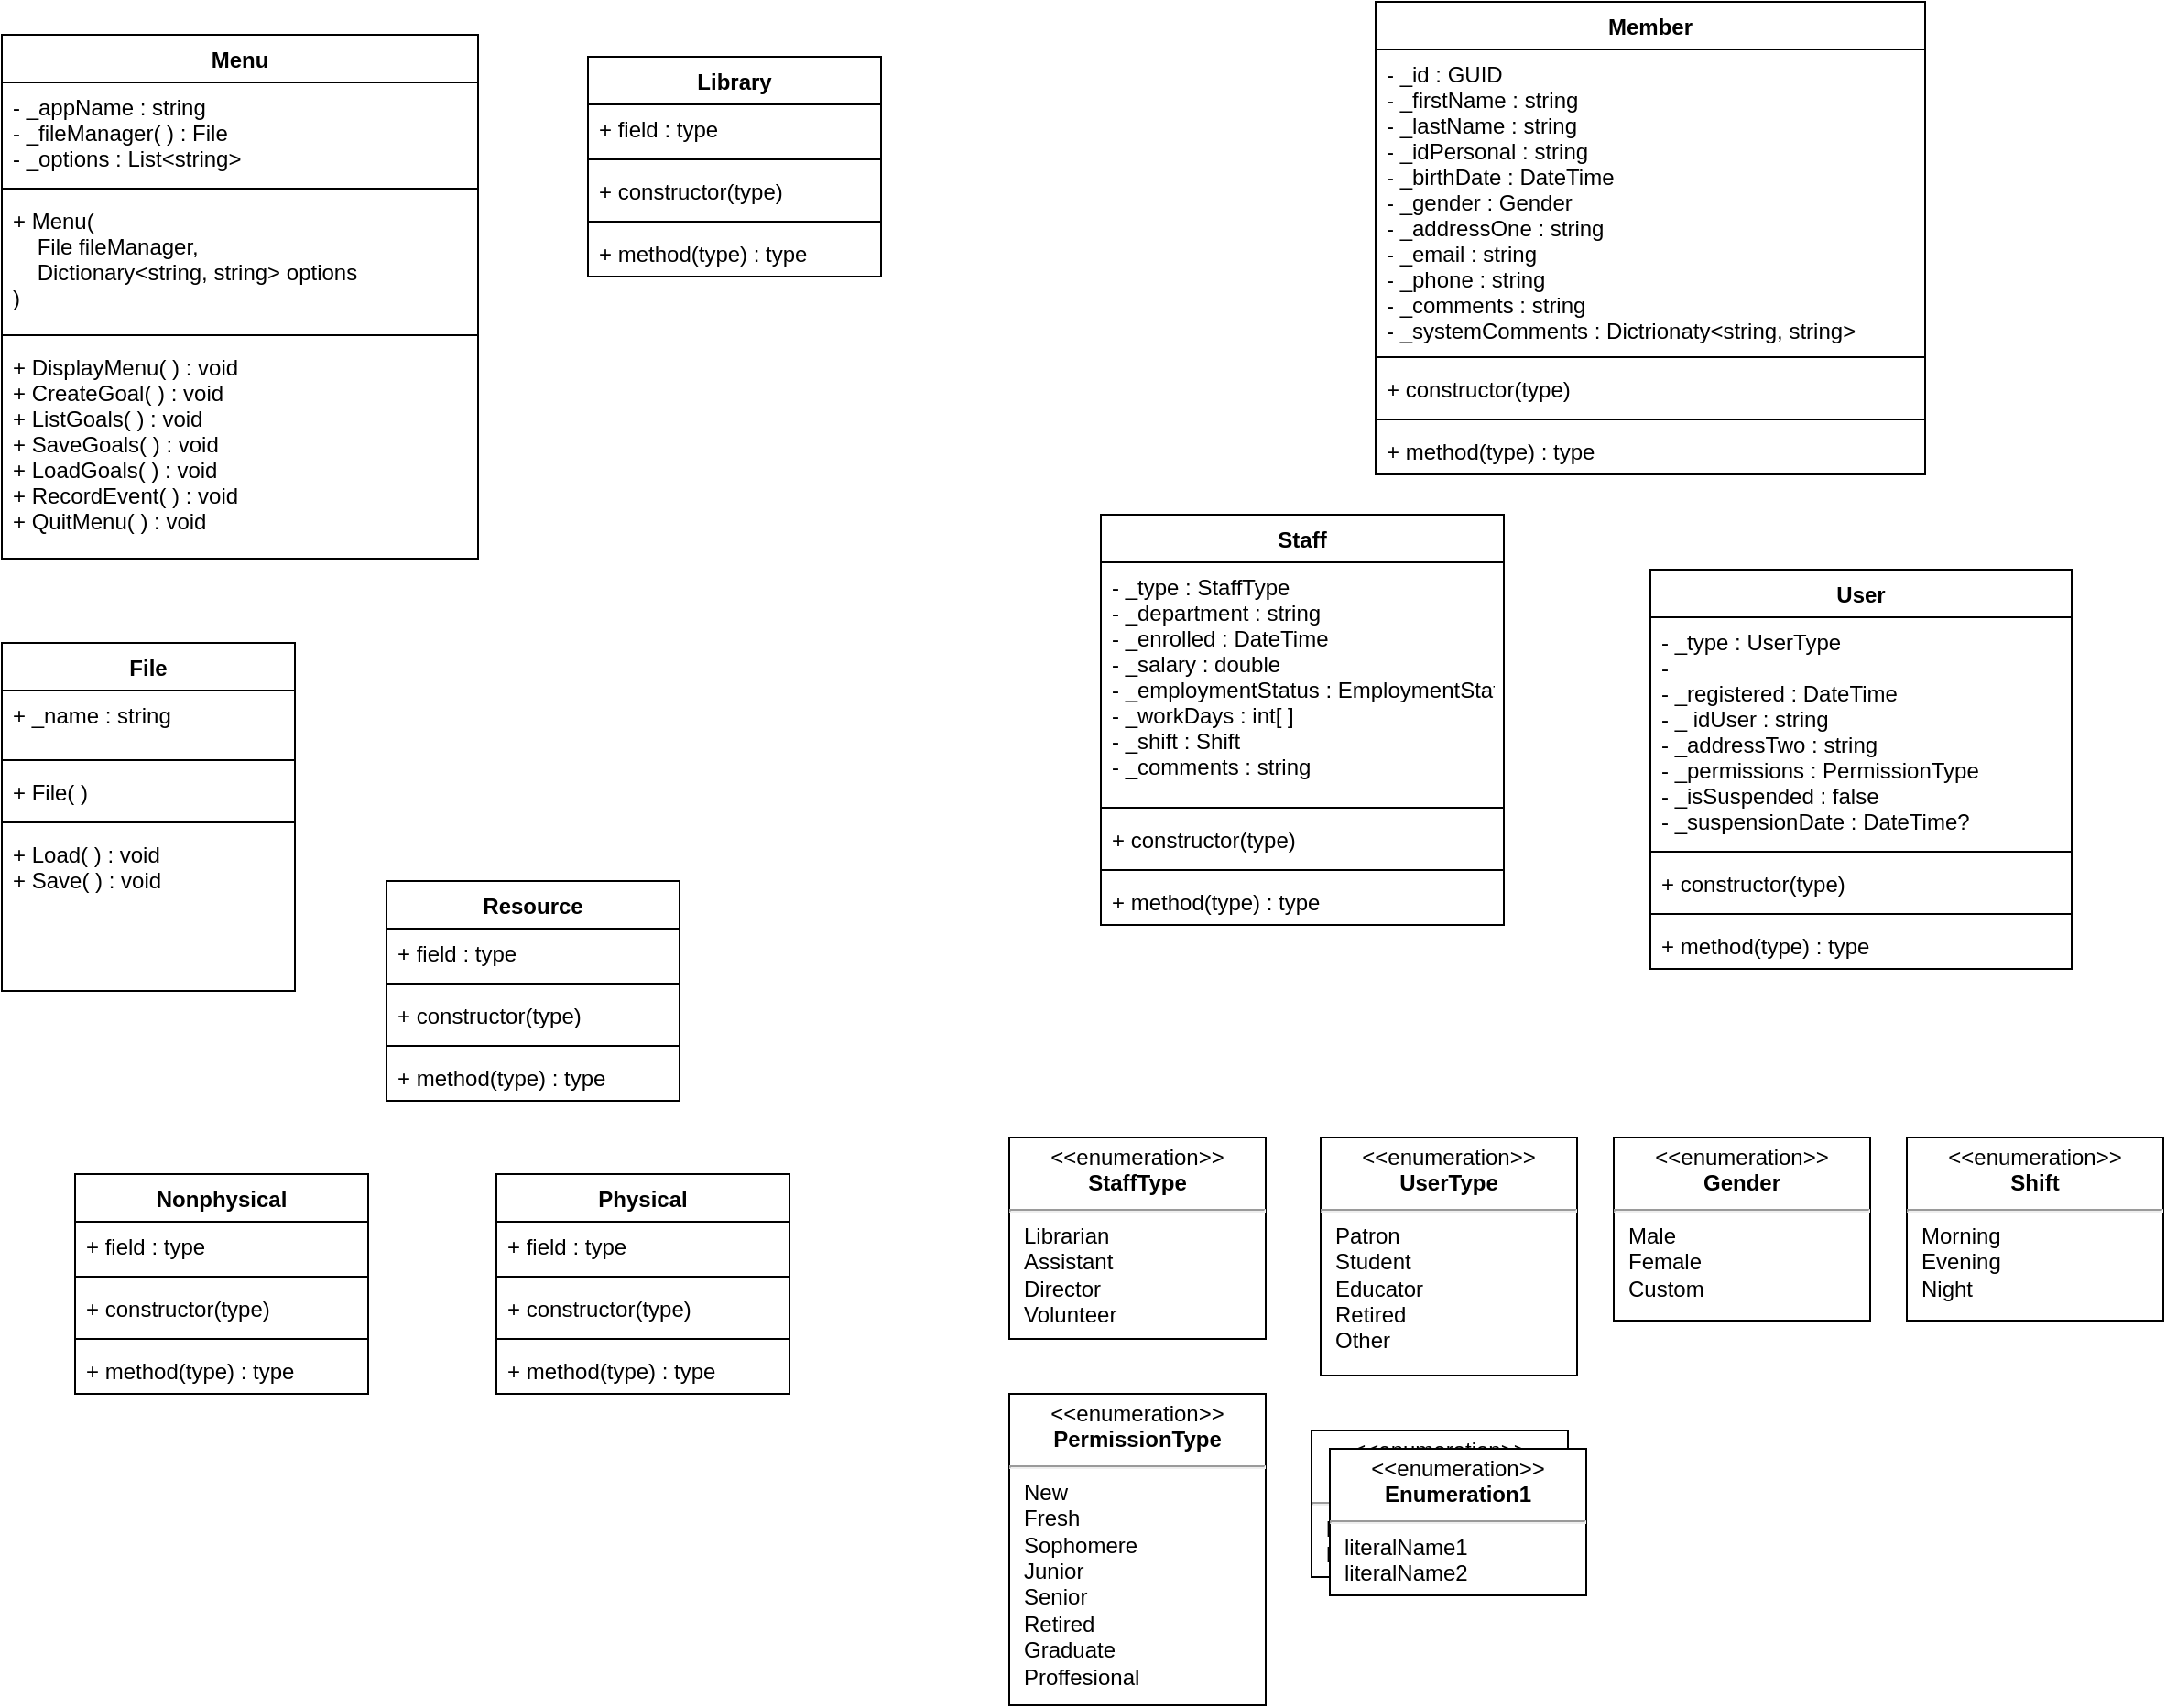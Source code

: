 <mxfile>
    <diagram id="vzZGi2B6oIVmUnZERA0D" name="Page-1">
        <mxGraphModel dx="1323" dy="645" grid="1" gridSize="10" guides="1" tooltips="1" connect="1" arrows="1" fold="1" page="1" pageScale="1" pageWidth="1400" pageHeight="850" math="0" shadow="0">
            <root>
                <mxCell id="0"/>
                <mxCell id="1" parent="0"/>
                <mxCell id="2" value="Member" style="swimlane;fontStyle=1;align=center;verticalAlign=top;childLayout=stackLayout;horizontal=1;startSize=26;horizontalStack=0;resizeParent=1;resizeParentMax=0;resizeLast=0;collapsible=1;marginBottom=0;" parent="1" vertex="1">
                    <mxGeometry x="850" y="20" width="300" height="258" as="geometry"/>
                </mxCell>
                <mxCell id="3" value="- _id : GUID&#10;- _firstName : string&#10;- _lastName : string&#10;- _idPersonal : string&#10;- _birthDate : DateTime&#10;- _gender : Gender&#10;- _addressOne : string&#10;- _email : string&#10;- _phone : string&#10;- _comments : string&#10;- _systemComments : Dictrionaty&lt;string, string&gt;&#10;" style="text;strokeColor=none;fillColor=none;align=left;verticalAlign=top;spacingLeft=4;spacingRight=4;overflow=hidden;rotatable=0;points=[[0,0.5],[1,0.5]];portConstraint=eastwest;" parent="2" vertex="1">
                    <mxGeometry y="26" width="300" height="164" as="geometry"/>
                </mxCell>
                <mxCell id="4" value="" style="line;strokeWidth=1;fillColor=none;align=left;verticalAlign=middle;spacingTop=-1;spacingLeft=3;spacingRight=3;rotatable=0;labelPosition=right;points=[];portConstraint=eastwest;strokeColor=inherit;" parent="2" vertex="1">
                    <mxGeometry y="190" width="300" height="8" as="geometry"/>
                </mxCell>
                <mxCell id="5" value="+ constructor(type)" style="text;strokeColor=none;fillColor=none;align=left;verticalAlign=top;spacingLeft=4;spacingRight=4;overflow=hidden;rotatable=0;points=[[0,0.5],[1,0.5]];portConstraint=eastwest;" parent="2" vertex="1">
                    <mxGeometry y="198" width="300" height="26" as="geometry"/>
                </mxCell>
                <mxCell id="6" value="" style="line;strokeWidth=1;fillColor=none;align=left;verticalAlign=middle;spacingTop=-1;spacingLeft=3;spacingRight=3;rotatable=0;labelPosition=right;points=[];portConstraint=eastwest;strokeColor=inherit;" parent="2" vertex="1">
                    <mxGeometry y="224" width="300" height="8" as="geometry"/>
                </mxCell>
                <mxCell id="7" value="+ method(type) : type" style="text;strokeColor=none;fillColor=none;align=left;verticalAlign=top;spacingLeft=4;spacingRight=4;overflow=hidden;rotatable=0;points=[[0,0.5],[1,0.5]];portConstraint=eastwest;" parent="2" vertex="1">
                    <mxGeometry y="232" width="300" height="26" as="geometry"/>
                </mxCell>
                <mxCell id="8" value="Staff" style="swimlane;fontStyle=1;align=center;verticalAlign=top;childLayout=stackLayout;horizontal=1;startSize=26;horizontalStack=0;resizeParent=1;resizeParentMax=0;resizeLast=0;collapsible=1;marginBottom=0;" parent="1" vertex="1">
                    <mxGeometry x="700" y="300" width="220" height="224" as="geometry"/>
                </mxCell>
                <mxCell id="9" value="- _type : StaffType&#10;- _department : string&#10;- _enrolled : DateTime&#10;- _salary : double&#10;- _employmentStatus : EmploymentStatus&#10;- _workDays : int[ ]&#10;- _shift : Shift&#10;- _comments : string" style="text;strokeColor=none;fillColor=none;align=left;verticalAlign=top;spacingLeft=4;spacingRight=4;overflow=hidden;rotatable=0;points=[[0,0.5],[1,0.5]];portConstraint=eastwest;" parent="8" vertex="1">
                    <mxGeometry y="26" width="220" height="130" as="geometry"/>
                </mxCell>
                <mxCell id="10" value="" style="line;strokeWidth=1;fillColor=none;align=left;verticalAlign=middle;spacingTop=-1;spacingLeft=3;spacingRight=3;rotatable=0;labelPosition=right;points=[];portConstraint=eastwest;strokeColor=inherit;" parent="8" vertex="1">
                    <mxGeometry y="156" width="220" height="8" as="geometry"/>
                </mxCell>
                <mxCell id="11" value="+ constructor(type)" style="text;strokeColor=none;fillColor=none;align=left;verticalAlign=top;spacingLeft=4;spacingRight=4;overflow=hidden;rotatable=0;points=[[0,0.5],[1,0.5]];portConstraint=eastwest;" parent="8" vertex="1">
                    <mxGeometry y="164" width="220" height="26" as="geometry"/>
                </mxCell>
                <mxCell id="12" value="" style="line;strokeWidth=1;fillColor=none;align=left;verticalAlign=middle;spacingTop=-1;spacingLeft=3;spacingRight=3;rotatable=0;labelPosition=right;points=[];portConstraint=eastwest;strokeColor=inherit;" parent="8" vertex="1">
                    <mxGeometry y="190" width="220" height="8" as="geometry"/>
                </mxCell>
                <mxCell id="13" value="+ method(type) : type" style="text;strokeColor=none;fillColor=none;align=left;verticalAlign=top;spacingLeft=4;spacingRight=4;overflow=hidden;rotatable=0;points=[[0,0.5],[1,0.5]];portConstraint=eastwest;" parent="8" vertex="1">
                    <mxGeometry y="198" width="220" height="26" as="geometry"/>
                </mxCell>
                <mxCell id="14" value="User" style="swimlane;fontStyle=1;align=center;verticalAlign=top;childLayout=stackLayout;horizontal=1;startSize=26;horizontalStack=0;resizeParent=1;resizeParentMax=0;resizeLast=0;collapsible=1;marginBottom=0;" parent="1" vertex="1">
                    <mxGeometry x="1000" y="330" width="230" height="218" as="geometry"/>
                </mxCell>
                <mxCell id="15" value="- _type : UserType&#10;-&#10;- _registered : DateTime&#10;- _ idUser : string&#10;- _addressTwo : string&#10;- _permissions : PermissionType&#10;- _isSuspended : false&#10;- _suspensionDate : DateTime?" style="text;strokeColor=none;fillColor=none;align=left;verticalAlign=top;spacingLeft=4;spacingRight=4;overflow=hidden;rotatable=0;points=[[0,0.5],[1,0.5]];portConstraint=eastwest;" parent="14" vertex="1">
                    <mxGeometry y="26" width="230" height="124" as="geometry"/>
                </mxCell>
                <mxCell id="16" value="" style="line;strokeWidth=1;fillColor=none;align=left;verticalAlign=middle;spacingTop=-1;spacingLeft=3;spacingRight=3;rotatable=0;labelPosition=right;points=[];portConstraint=eastwest;strokeColor=inherit;" parent="14" vertex="1">
                    <mxGeometry y="150" width="230" height="8" as="geometry"/>
                </mxCell>
                <mxCell id="17" value="+ constructor(type)" style="text;strokeColor=none;fillColor=none;align=left;verticalAlign=top;spacingLeft=4;spacingRight=4;overflow=hidden;rotatable=0;points=[[0,0.5],[1,0.5]];portConstraint=eastwest;" parent="14" vertex="1">
                    <mxGeometry y="158" width="230" height="26" as="geometry"/>
                </mxCell>
                <mxCell id="18" value="" style="line;strokeWidth=1;fillColor=none;align=left;verticalAlign=middle;spacingTop=-1;spacingLeft=3;spacingRight=3;rotatable=0;labelPosition=right;points=[];portConstraint=eastwest;strokeColor=inherit;" parent="14" vertex="1">
                    <mxGeometry y="184" width="230" height="8" as="geometry"/>
                </mxCell>
                <mxCell id="19" value="+ method(type) : type" style="text;strokeColor=none;fillColor=none;align=left;verticalAlign=top;spacingLeft=4;spacingRight=4;overflow=hidden;rotatable=0;points=[[0,0.5],[1,0.5]];portConstraint=eastwest;" parent="14" vertex="1">
                    <mxGeometry y="192" width="230" height="26" as="geometry"/>
                </mxCell>
                <mxCell id="34" value="Library" style="swimlane;fontStyle=1;align=center;verticalAlign=top;childLayout=stackLayout;horizontal=1;startSize=26;horizontalStack=0;resizeParent=1;resizeParentMax=0;resizeLast=0;collapsible=1;marginBottom=0;" parent="1" vertex="1">
                    <mxGeometry x="420" y="50" width="160" height="120" as="geometry"/>
                </mxCell>
                <mxCell id="35" value="+ field : type" style="text;strokeColor=none;fillColor=none;align=left;verticalAlign=top;spacingLeft=4;spacingRight=4;overflow=hidden;rotatable=0;points=[[0,0.5],[1,0.5]];portConstraint=eastwest;" parent="34" vertex="1">
                    <mxGeometry y="26" width="160" height="26" as="geometry"/>
                </mxCell>
                <mxCell id="36" value="" style="line;strokeWidth=1;fillColor=none;align=left;verticalAlign=middle;spacingTop=-1;spacingLeft=3;spacingRight=3;rotatable=0;labelPosition=right;points=[];portConstraint=eastwest;strokeColor=inherit;" parent="34" vertex="1">
                    <mxGeometry y="52" width="160" height="8" as="geometry"/>
                </mxCell>
                <mxCell id="37" value="+ constructor(type)" style="text;strokeColor=none;fillColor=none;align=left;verticalAlign=top;spacingLeft=4;spacingRight=4;overflow=hidden;rotatable=0;points=[[0,0.5],[1,0.5]];portConstraint=eastwest;" parent="34" vertex="1">
                    <mxGeometry y="60" width="160" height="26" as="geometry"/>
                </mxCell>
                <mxCell id="38" value="" style="line;strokeWidth=1;fillColor=none;align=left;verticalAlign=middle;spacingTop=-1;spacingLeft=3;spacingRight=3;rotatable=0;labelPosition=right;points=[];portConstraint=eastwest;strokeColor=inherit;" parent="34" vertex="1">
                    <mxGeometry y="86" width="160" height="8" as="geometry"/>
                </mxCell>
                <mxCell id="39" value="+ method(type) : type" style="text;strokeColor=none;fillColor=none;align=left;verticalAlign=top;spacingLeft=4;spacingRight=4;overflow=hidden;rotatable=0;points=[[0,0.5],[1,0.5]];portConstraint=eastwest;" parent="34" vertex="1">
                    <mxGeometry y="94" width="160" height="26" as="geometry"/>
                </mxCell>
                <mxCell id="40" value="Resource" style="swimlane;fontStyle=1;align=center;verticalAlign=top;childLayout=stackLayout;horizontal=1;startSize=26;horizontalStack=0;resizeParent=1;resizeParentMax=0;resizeLast=0;collapsible=1;marginBottom=0;" parent="1" vertex="1">
                    <mxGeometry x="310" y="500" width="160" height="120" as="geometry"/>
                </mxCell>
                <mxCell id="41" value="+ field : type" style="text;strokeColor=none;fillColor=none;align=left;verticalAlign=top;spacingLeft=4;spacingRight=4;overflow=hidden;rotatable=0;points=[[0,0.5],[1,0.5]];portConstraint=eastwest;" parent="40" vertex="1">
                    <mxGeometry y="26" width="160" height="26" as="geometry"/>
                </mxCell>
                <mxCell id="42" value="" style="line;strokeWidth=1;fillColor=none;align=left;verticalAlign=middle;spacingTop=-1;spacingLeft=3;spacingRight=3;rotatable=0;labelPosition=right;points=[];portConstraint=eastwest;strokeColor=inherit;" parent="40" vertex="1">
                    <mxGeometry y="52" width="160" height="8" as="geometry"/>
                </mxCell>
                <mxCell id="43" value="+ constructor(type)" style="text;strokeColor=none;fillColor=none;align=left;verticalAlign=top;spacingLeft=4;spacingRight=4;overflow=hidden;rotatable=0;points=[[0,0.5],[1,0.5]];portConstraint=eastwest;" parent="40" vertex="1">
                    <mxGeometry y="60" width="160" height="26" as="geometry"/>
                </mxCell>
                <mxCell id="44" value="" style="line;strokeWidth=1;fillColor=none;align=left;verticalAlign=middle;spacingTop=-1;spacingLeft=3;spacingRight=3;rotatable=0;labelPosition=right;points=[];portConstraint=eastwest;strokeColor=inherit;" parent="40" vertex="1">
                    <mxGeometry y="86" width="160" height="8" as="geometry"/>
                </mxCell>
                <mxCell id="45" value="+ method(type) : type" style="text;strokeColor=none;fillColor=none;align=left;verticalAlign=top;spacingLeft=4;spacingRight=4;overflow=hidden;rotatable=0;points=[[0,0.5],[1,0.5]];portConstraint=eastwest;" parent="40" vertex="1">
                    <mxGeometry y="94" width="160" height="26" as="geometry"/>
                </mxCell>
                <mxCell id="46" value="Physical" style="swimlane;fontStyle=1;align=center;verticalAlign=top;childLayout=stackLayout;horizontal=1;startSize=26;horizontalStack=0;resizeParent=1;resizeParentMax=0;resizeLast=0;collapsible=1;marginBottom=0;" parent="1" vertex="1">
                    <mxGeometry x="370" y="660" width="160" height="120" as="geometry"/>
                </mxCell>
                <mxCell id="47" value="+ field : type" style="text;strokeColor=none;fillColor=none;align=left;verticalAlign=top;spacingLeft=4;spacingRight=4;overflow=hidden;rotatable=0;points=[[0,0.5],[1,0.5]];portConstraint=eastwest;" parent="46" vertex="1">
                    <mxGeometry y="26" width="160" height="26" as="geometry"/>
                </mxCell>
                <mxCell id="48" value="" style="line;strokeWidth=1;fillColor=none;align=left;verticalAlign=middle;spacingTop=-1;spacingLeft=3;spacingRight=3;rotatable=0;labelPosition=right;points=[];portConstraint=eastwest;strokeColor=inherit;" parent="46" vertex="1">
                    <mxGeometry y="52" width="160" height="8" as="geometry"/>
                </mxCell>
                <mxCell id="49" value="+ constructor(type)" style="text;strokeColor=none;fillColor=none;align=left;verticalAlign=top;spacingLeft=4;spacingRight=4;overflow=hidden;rotatable=0;points=[[0,0.5],[1,0.5]];portConstraint=eastwest;" parent="46" vertex="1">
                    <mxGeometry y="60" width="160" height="26" as="geometry"/>
                </mxCell>
                <mxCell id="50" value="" style="line;strokeWidth=1;fillColor=none;align=left;verticalAlign=middle;spacingTop=-1;spacingLeft=3;spacingRight=3;rotatable=0;labelPosition=right;points=[];portConstraint=eastwest;strokeColor=inherit;" parent="46" vertex="1">
                    <mxGeometry y="86" width="160" height="8" as="geometry"/>
                </mxCell>
                <mxCell id="51" value="+ method(type) : type" style="text;strokeColor=none;fillColor=none;align=left;verticalAlign=top;spacingLeft=4;spacingRight=4;overflow=hidden;rotatable=0;points=[[0,0.5],[1,0.5]];portConstraint=eastwest;" parent="46" vertex="1">
                    <mxGeometry y="94" width="160" height="26" as="geometry"/>
                </mxCell>
                <mxCell id="53" value="Nonphysical" style="swimlane;fontStyle=1;align=center;verticalAlign=top;childLayout=stackLayout;horizontal=1;startSize=26;horizontalStack=0;resizeParent=1;resizeParentMax=0;resizeLast=0;collapsible=1;marginBottom=0;" parent="1" vertex="1">
                    <mxGeometry x="140" y="660" width="160" height="120" as="geometry"/>
                </mxCell>
                <mxCell id="54" value="+ field : type" style="text;strokeColor=none;fillColor=none;align=left;verticalAlign=top;spacingLeft=4;spacingRight=4;overflow=hidden;rotatable=0;points=[[0,0.5],[1,0.5]];portConstraint=eastwest;" parent="53" vertex="1">
                    <mxGeometry y="26" width="160" height="26" as="geometry"/>
                </mxCell>
                <mxCell id="55" value="" style="line;strokeWidth=1;fillColor=none;align=left;verticalAlign=middle;spacingTop=-1;spacingLeft=3;spacingRight=3;rotatable=0;labelPosition=right;points=[];portConstraint=eastwest;strokeColor=inherit;" parent="53" vertex="1">
                    <mxGeometry y="52" width="160" height="8" as="geometry"/>
                </mxCell>
                <mxCell id="56" value="+ constructor(type)" style="text;strokeColor=none;fillColor=none;align=left;verticalAlign=top;spacingLeft=4;spacingRight=4;overflow=hidden;rotatable=0;points=[[0,0.5],[1,0.5]];portConstraint=eastwest;" parent="53" vertex="1">
                    <mxGeometry y="60" width="160" height="26" as="geometry"/>
                </mxCell>
                <mxCell id="57" value="" style="line;strokeWidth=1;fillColor=none;align=left;verticalAlign=middle;spacingTop=-1;spacingLeft=3;spacingRight=3;rotatable=0;labelPosition=right;points=[];portConstraint=eastwest;strokeColor=inherit;" parent="53" vertex="1">
                    <mxGeometry y="86" width="160" height="8" as="geometry"/>
                </mxCell>
                <mxCell id="58" value="+ method(type) : type" style="text;strokeColor=none;fillColor=none;align=left;verticalAlign=top;spacingLeft=4;spacingRight=4;overflow=hidden;rotatable=0;points=[[0,0.5],[1,0.5]];portConstraint=eastwest;" parent="53" vertex="1">
                    <mxGeometry y="94" width="160" height="26" as="geometry"/>
                </mxCell>
                <mxCell id="59" value="&lt;p style=&quot;margin:0px;margin-top:4px;text-align:center;&quot;&gt;&amp;lt;&amp;lt;enumeration&amp;gt;&amp;gt;&lt;br&gt;&lt;b&gt;StaffType&lt;/b&gt;&lt;/p&gt;&lt;hr&gt;&lt;p style=&quot;margin:0px;margin-left:8px;text-align:left;&quot;&gt;Librarian&lt;br&gt;Assistant&lt;/p&gt;&lt;p style=&quot;margin:0px;margin-left:8px;text-align:left;&quot;&gt;Director&lt;/p&gt;&lt;p style=&quot;margin:0px;margin-left:8px;text-align:left;&quot;&gt;Volunteer&lt;/p&gt;" style="shape=rect;html=1;overflow=fill;whiteSpace=wrap;" vertex="1" parent="1">
                    <mxGeometry x="650" y="640" width="140" height="110" as="geometry"/>
                </mxCell>
                <mxCell id="60" value="&lt;p style=&quot;margin:0px;margin-top:4px;text-align:center;&quot;&gt;&amp;lt;&amp;lt;enumeration&amp;gt;&amp;gt;&lt;br&gt;&lt;b&gt;UserType&lt;/b&gt;&lt;/p&gt;&lt;hr&gt;&lt;p style=&quot;margin:0px;margin-left:8px;text-align:left;&quot;&gt;Patron&lt;/p&gt;&lt;p style=&quot;margin:0px;margin-left:8px;text-align:left;&quot;&gt;&lt;span style=&quot;background-color: initial;&quot;&gt;Student&lt;/span&gt;&lt;br&gt;&lt;/p&gt;&lt;p style=&quot;margin:0px;margin-left:8px;text-align:left;&quot;&gt;Educator&lt;/p&gt;&lt;p style=&quot;margin:0px;margin-left:8px;text-align:left;&quot;&gt;Retired&lt;br&gt;Other&lt;/p&gt;" style="shape=rect;html=1;overflow=fill;whiteSpace=wrap;" vertex="1" parent="1">
                    <mxGeometry x="820" y="640" width="140" height="130" as="geometry"/>
                </mxCell>
                <mxCell id="61" value="&lt;p style=&quot;margin:0px;margin-top:4px;text-align:center;&quot;&gt;&amp;lt;&amp;lt;enumeration&amp;gt;&amp;gt;&lt;br/&gt;&lt;b&gt;Enumeration1&lt;/b&gt;&lt;/p&gt;&lt;hr/&gt;&lt;p style=&quot;margin:0px;margin-left:8px;text-align:left;&quot;&gt;literalName1&lt;br/&gt;literalName2&lt;/p&gt;" style="shape=rect;html=1;overflow=fill;whiteSpace=wrap;" vertex="1" parent="1">
                    <mxGeometry x="815" y="800" width="140" height="80" as="geometry"/>
                </mxCell>
                <mxCell id="62" value="&lt;p style=&quot;margin:0px;margin-top:4px;text-align:center;&quot;&gt;&amp;lt;&amp;lt;enumeration&amp;gt;&amp;gt;&lt;br/&gt;&lt;b&gt;Enumeration1&lt;/b&gt;&lt;/p&gt;&lt;hr/&gt;&lt;p style=&quot;margin:0px;margin-left:8px;text-align:left;&quot;&gt;literalName1&lt;br/&gt;literalName2&lt;/p&gt;" style="shape=rect;html=1;overflow=fill;whiteSpace=wrap;" vertex="1" parent="1">
                    <mxGeometry x="825" y="810" width="140" height="80" as="geometry"/>
                </mxCell>
                <mxCell id="63" value="&lt;p style=&quot;margin:0px;margin-top:4px;text-align:center;&quot;&gt;&amp;lt;&amp;lt;enumeration&amp;gt;&amp;gt;&lt;br&gt;&lt;b&gt;PermissionType&lt;/b&gt;&lt;/p&gt;&lt;hr&gt;&lt;p style=&quot;margin:0px;margin-left:8px;text-align:left;&quot;&gt;New&lt;br&gt;&lt;span style=&quot;background-color: initial;&quot;&gt;Fresh&lt;/span&gt;&lt;br&gt;&lt;/p&gt;&lt;p style=&quot;margin:0px;margin-left:8px;text-align:left;&quot;&gt;Sophomere&lt;/p&gt;&lt;p style=&quot;margin:0px;margin-left:8px;text-align:left;&quot;&gt;Junior&lt;/p&gt;&lt;p style=&quot;margin:0px;margin-left:8px;text-align:left;&quot;&gt;Senior&lt;/p&gt;&lt;p style=&quot;margin:0px;margin-left:8px;text-align:left;&quot;&gt;Retired&lt;/p&gt;&lt;p style=&quot;margin:0px;margin-left:8px;text-align:left;&quot;&gt;Graduate&lt;/p&gt;&lt;p style=&quot;margin:0px;margin-left:8px;text-align:left;&quot;&gt;Proffesional&lt;/p&gt;" style="shape=rect;html=1;overflow=fill;whiteSpace=wrap;" vertex="1" parent="1">
                    <mxGeometry x="650" y="780" width="140" height="170" as="geometry"/>
                </mxCell>
                <mxCell id="64" value="&lt;p style=&quot;margin:0px;margin-top:4px;text-align:center;&quot;&gt;&amp;lt;&amp;lt;enumeration&amp;gt;&amp;gt;&lt;br&gt;&lt;b&gt;Shift&lt;/b&gt;&lt;/p&gt;&lt;hr&gt;&lt;p style=&quot;margin:0px;margin-left:8px;text-align:left;&quot;&gt;Morning&lt;br&gt;Evening&lt;/p&gt;&lt;p style=&quot;margin:0px;margin-left:8px;text-align:left;&quot;&gt;Night&lt;/p&gt;" style="shape=rect;html=1;overflow=fill;whiteSpace=wrap;" vertex="1" parent="1">
                    <mxGeometry x="1140" y="640" width="140" height="100" as="geometry"/>
                </mxCell>
                <mxCell id="65" value="&lt;p style=&quot;margin:0px;margin-top:4px;text-align:center;&quot;&gt;&amp;lt;&amp;lt;enumeration&amp;gt;&amp;gt;&lt;br&gt;&lt;b&gt;Gender&lt;/b&gt;&lt;/p&gt;&lt;hr&gt;&lt;p style=&quot;margin:0px;margin-left:8px;text-align:left;&quot;&gt;Male&lt;br&gt;Female&lt;/p&gt;&lt;p style=&quot;margin:0px;margin-left:8px;text-align:left;&quot;&gt;Custom&lt;/p&gt;" style="shape=rect;html=1;overflow=fill;whiteSpace=wrap;" vertex="1" parent="1">
                    <mxGeometry x="980" y="640" width="140" height="100" as="geometry"/>
                </mxCell>
                <mxCell id="67" value="Menu" style="swimlane;fontStyle=1;align=center;verticalAlign=top;childLayout=stackLayout;horizontal=1;startSize=26;horizontalStack=0;resizeParent=1;resizeParentMax=0;resizeLast=0;collapsible=1;marginBottom=0;" vertex="1" parent="1">
                    <mxGeometry x="100" y="38" width="260" height="286" as="geometry"/>
                </mxCell>
                <mxCell id="68" value="- _appName : string&#10;- _fileManager( ) : File&#10;- _options : List&lt;string&gt;" style="text;strokeColor=none;fillColor=none;align=left;verticalAlign=top;spacingLeft=4;spacingRight=4;overflow=hidden;rotatable=0;points=[[0,0.5],[1,0.5]];portConstraint=eastwest;" vertex="1" parent="67">
                    <mxGeometry y="26" width="260" height="54" as="geometry"/>
                </mxCell>
                <mxCell id="69" value="" style="line;strokeWidth=1;fillColor=none;align=left;verticalAlign=middle;spacingTop=-1;spacingLeft=3;spacingRight=3;rotatable=0;labelPosition=right;points=[];portConstraint=eastwest;strokeColor=inherit;" vertex="1" parent="67">
                    <mxGeometry y="80" width="260" height="8" as="geometry"/>
                </mxCell>
                <mxCell id="70" value="+ Menu(&#10;    File fileManager,&#10;    Dictionary&lt;string, string&gt; options&#10;)" style="text;strokeColor=none;fillColor=none;align=left;verticalAlign=top;spacingLeft=4;spacingRight=4;overflow=hidden;rotatable=0;points=[[0,0.5],[1,0.5]];portConstraint=eastwest;" vertex="1" parent="67">
                    <mxGeometry y="88" width="260" height="72" as="geometry"/>
                </mxCell>
                <mxCell id="71" value="" style="line;strokeWidth=1;fillColor=none;align=left;verticalAlign=middle;spacingTop=-1;spacingLeft=3;spacingRight=3;rotatable=0;labelPosition=right;points=[];portConstraint=eastwest;strokeColor=inherit;" vertex="1" parent="67">
                    <mxGeometry y="160" width="260" height="8" as="geometry"/>
                </mxCell>
                <mxCell id="72" value="+ DisplayMenu( ) : void&#10;+ CreateGoal( ) : void&#10;+ ListGoals( ) : void&#10;+ SaveGoals( ) : void&#10;+ LoadGoals( ) : void&#10;+ RecordEvent( ) : void&#10;+ QuitMenu( ) : void" style="text;strokeColor=none;fillColor=none;align=left;verticalAlign=top;spacingLeft=4;spacingRight=4;overflow=hidden;rotatable=0;points=[[0,0.5],[1,0.5]];portConstraint=eastwest;" vertex="1" parent="67">
                    <mxGeometry y="168" width="260" height="118" as="geometry"/>
                </mxCell>
                <mxCell id="80" value="File" style="swimlane;fontStyle=1;align=center;verticalAlign=top;childLayout=stackLayout;horizontal=1;startSize=26;horizontalStack=0;resizeParent=1;resizeParentMax=0;resizeLast=0;collapsible=1;marginBottom=0;" vertex="1" parent="1">
                    <mxGeometry x="100" y="370" width="160" height="190" as="geometry"/>
                </mxCell>
                <mxCell id="81" value="+ _name : string" style="text;strokeColor=none;fillColor=none;align=left;verticalAlign=top;spacingLeft=4;spacingRight=4;overflow=hidden;rotatable=0;points=[[0,0.5],[1,0.5]];portConstraint=eastwest;" vertex="1" parent="80">
                    <mxGeometry y="26" width="160" height="34" as="geometry"/>
                </mxCell>
                <mxCell id="82" value="" style="line;strokeWidth=1;fillColor=none;align=left;verticalAlign=middle;spacingTop=-1;spacingLeft=3;spacingRight=3;rotatable=0;labelPosition=right;points=[];portConstraint=eastwest;strokeColor=inherit;" vertex="1" parent="80">
                    <mxGeometry y="60" width="160" height="8" as="geometry"/>
                </mxCell>
                <mxCell id="83" value="+ File( )" style="text;strokeColor=none;fillColor=none;align=left;verticalAlign=top;spacingLeft=4;spacingRight=4;overflow=hidden;rotatable=0;points=[[0,0.5],[1,0.5]];portConstraint=eastwest;" vertex="1" parent="80">
                    <mxGeometry y="68" width="160" height="26" as="geometry"/>
                </mxCell>
                <mxCell id="84" value="" style="line;strokeWidth=1;fillColor=none;align=left;verticalAlign=middle;spacingTop=-1;spacingLeft=3;spacingRight=3;rotatable=0;labelPosition=right;points=[];portConstraint=eastwest;strokeColor=inherit;" vertex="1" parent="80">
                    <mxGeometry y="94" width="160" height="8" as="geometry"/>
                </mxCell>
                <mxCell id="85" value="+ Load( ) : void&#10;+ Save( ) : void" style="text;strokeColor=none;fillColor=none;align=left;verticalAlign=top;spacingLeft=4;spacingRight=4;overflow=hidden;rotatable=0;points=[[0,0.5],[1,0.5]];portConstraint=eastwest;" vertex="1" parent="80">
                    <mxGeometry y="102" width="160" height="88" as="geometry"/>
                </mxCell>
            </root>
        </mxGraphModel>
    </diagram>
</mxfile>